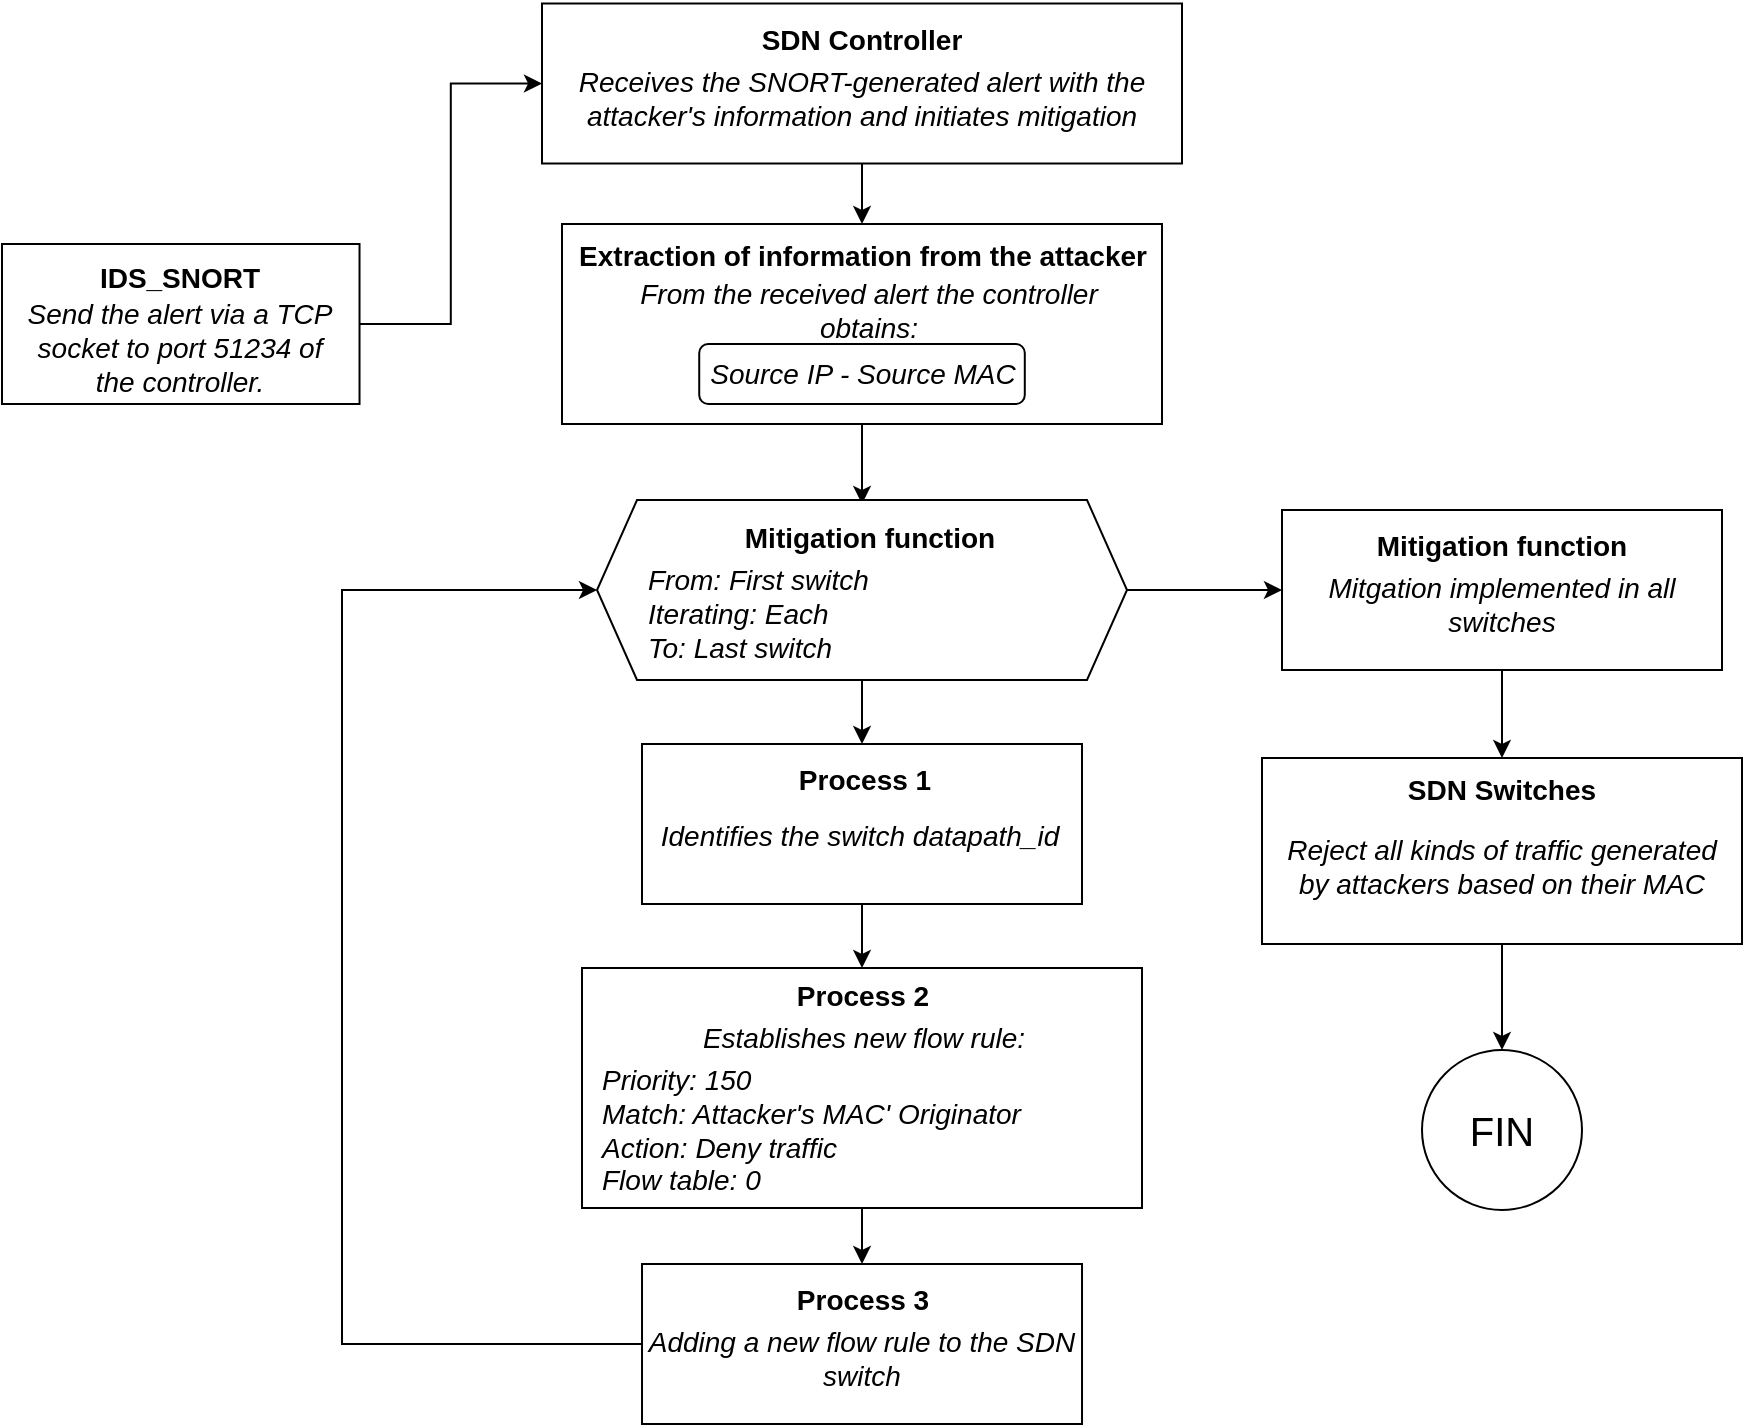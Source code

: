 <mxfile version="26.0.4">
  <diagram name="Página-1" id="s3OMrO0p6jmiYu_DmSFK">
    <mxGraphModel dx="2345" dy="1900" grid="1" gridSize="10" guides="1" tooltips="1" connect="1" arrows="1" fold="1" page="1" pageScale="1" pageWidth="827" pageHeight="1169" math="0" shadow="0">
      <root>
        <mxCell id="0" />
        <mxCell id="1" parent="0" />
        <mxCell id="tBCcmlrw2RseIQTRJ9dM-9" style="edgeStyle=orthogonalEdgeStyle;rounded=0;orthogonalLoop=1;jettySize=auto;html=1;entryX=0;entryY=0.5;entryDx=0;entryDy=0;" parent="1" source="tBCcmlrw2RseIQTRJ9dM-2" target="tBCcmlrw2RseIQTRJ9dM-6" edge="1">
          <mxGeometry relative="1" as="geometry" />
        </mxCell>
        <mxCell id="tBCcmlrw2RseIQTRJ9dM-2" value="" style="rounded=0;whiteSpace=wrap;html=1;" parent="1" vertex="1">
          <mxGeometry x="-820" y="-1040" width="178.76" height="80" as="geometry" />
        </mxCell>
        <mxCell id="tBCcmlrw2RseIQTRJ9dM-3" value="&lt;span style=&quot;font-size: 14px;&quot;&gt;&lt;b&gt;IDS_SNORT&lt;/b&gt;&lt;/span&gt;" style="text;html=1;align=center;verticalAlign=middle;whiteSpace=wrap;rounded=0;fontFamily=Helvetica;fontSize=26;fontColor=default;" parent="1" vertex="1">
          <mxGeometry x="-789.81" y="-1037.25" width="118.38" height="20" as="geometry" />
        </mxCell>
        <mxCell id="tBCcmlrw2RseIQTRJ9dM-4" value="&lt;div&gt;&lt;span style=&quot;font-size: 14px; font-weight: 400;&quot;&gt;&lt;i&gt;Send the alert via a TCP socket to port 51234 of the controller.&lt;/i&gt;&lt;/span&gt;&lt;/div&gt;&lt;div&gt;&lt;br&gt;&lt;/div&gt;" style="text;whiteSpace=wrap;html=1;align=center;fontStyle=1;fontSize=10;" parent="1" vertex="1">
          <mxGeometry x="-810.62" y="-1020.25" width="160" height="40.5" as="geometry" />
        </mxCell>
        <mxCell id="tBCcmlrw2RseIQTRJ9dM-14" value="" style="edgeStyle=orthogonalEdgeStyle;rounded=0;orthogonalLoop=1;jettySize=auto;html=1;" parent="1" source="tBCcmlrw2RseIQTRJ9dM-6" target="tBCcmlrw2RseIQTRJ9dM-10" edge="1">
          <mxGeometry relative="1" as="geometry" />
        </mxCell>
        <mxCell id="tBCcmlrw2RseIQTRJ9dM-6" value="" style="rounded=0;whiteSpace=wrap;html=1;" parent="1" vertex="1">
          <mxGeometry x="-550" y="-1160.25" width="320" height="80" as="geometry" />
        </mxCell>
        <mxCell id="tBCcmlrw2RseIQTRJ9dM-7" value="&lt;span style=&quot;font-size: 14px;&quot;&gt;&lt;b&gt;SDN Controller&lt;/b&gt;&lt;/span&gt;" style="text;html=1;align=center;verticalAlign=middle;whiteSpace=wrap;rounded=0;fontFamily=Helvetica;fontSize=26;fontColor=default;" parent="1" vertex="1">
          <mxGeometry x="-449.19" y="-1156.25" width="118.38" height="20" as="geometry" />
        </mxCell>
        <mxCell id="tBCcmlrw2RseIQTRJ9dM-8" value="&lt;div&gt;&lt;span style=&quot;font-size: 14px; font-weight: 400;&quot;&gt;&lt;i&gt;Receives the SNORT-generated alert with the attacker&#39;s information and initiates mitigation&lt;/i&gt;&lt;/span&gt;&lt;/div&gt;&lt;div&gt;&lt;br&gt;&lt;/div&gt;" style="text;whiteSpace=wrap;html=1;align=center;fontStyle=1;fontSize=10;" parent="1" vertex="1">
          <mxGeometry x="-540.01" y="-1136.25" width="300" height="50" as="geometry" />
        </mxCell>
        <mxCell id="tBCcmlrw2RseIQTRJ9dM-19" value="" style="edgeStyle=orthogonalEdgeStyle;rounded=0;orthogonalLoop=1;jettySize=auto;html=1;" parent="1" source="tBCcmlrw2RseIQTRJ9dM-10" edge="1">
          <mxGeometry relative="1" as="geometry">
            <mxPoint x="-389.99" y="-910.0" as="targetPoint" />
          </mxGeometry>
        </mxCell>
        <mxCell id="tBCcmlrw2RseIQTRJ9dM-10" value="" style="rounded=0;whiteSpace=wrap;html=1;" parent="1" vertex="1">
          <mxGeometry x="-540" y="-1050" width="300" height="100" as="geometry" />
        </mxCell>
        <mxCell id="tBCcmlrw2RseIQTRJ9dM-15" value="&lt;span style=&quot;font-size: 14px;&quot;&gt;&lt;b&gt;Extraction of information from the attacker&lt;/b&gt;&lt;/span&gt;" style="text;html=1;align=center;verticalAlign=middle;whiteSpace=wrap;rounded=0;fontFamily=Helvetica;fontSize=26;fontColor=default;" parent="1" vertex="1">
          <mxGeometry x="-536.79" y="-1048" width="294.79" height="20" as="geometry" />
        </mxCell>
        <mxCell id="tBCcmlrw2RseIQTRJ9dM-16" value="&lt;span style=&quot;font-size: 14px; font-weight: 400;&quot;&gt;&lt;i&gt;From the received alert the controller obtains:&lt;/i&gt;&lt;/span&gt;" style="text;whiteSpace=wrap;html=1;align=center;fontStyle=1;fontSize=10;" parent="1" vertex="1">
          <mxGeometry x="-519" y="-1030" width="265" height="36" as="geometry" />
        </mxCell>
        <mxCell id="tBCcmlrw2RseIQTRJ9dM-17" value="&lt;span style=&quot;font-size: 14px; font-weight: 400;&quot;&gt;&lt;i&gt;Source IP - Source MAC&lt;/i&gt;&lt;/span&gt;" style="text;whiteSpace=wrap;html=1;align=center;fontStyle=1;fontSize=10;rounded=1;strokeColor=default;" parent="1" vertex="1">
          <mxGeometry x="-471.39" y="-990" width="162.79" height="30" as="geometry" />
        </mxCell>
        <mxCell id="tBCcmlrw2RseIQTRJ9dM-26" value="" style="edgeStyle=orthogonalEdgeStyle;rounded=0;orthogonalLoop=1;jettySize=auto;html=1;" parent="1" source="tBCcmlrw2RseIQTRJ9dM-22" target="tBCcmlrw2RseIQTRJ9dM-25" edge="1">
          <mxGeometry relative="1" as="geometry" />
        </mxCell>
        <mxCell id="tBCcmlrw2RseIQTRJ9dM-47" style="edgeStyle=orthogonalEdgeStyle;rounded=0;orthogonalLoop=1;jettySize=auto;html=1;entryX=0;entryY=0.5;entryDx=0;entryDy=0;" parent="1" source="tBCcmlrw2RseIQTRJ9dM-22" target="tBCcmlrw2RseIQTRJ9dM-43" edge="1">
          <mxGeometry relative="1" as="geometry" />
        </mxCell>
        <mxCell id="tBCcmlrw2RseIQTRJ9dM-22" value="" style="shape=hexagon;perimeter=hexagonPerimeter2;whiteSpace=wrap;html=1;fixedSize=1;align=left;" parent="1" vertex="1">
          <mxGeometry x="-522.49" y="-912" width="264.99" height="90" as="geometry" />
        </mxCell>
        <mxCell id="tBCcmlrw2RseIQTRJ9dM-23" value="&lt;div&gt;&lt;span style=&quot;font-size: 14px; font-weight: 400;&quot;&gt;&lt;i&gt;From: First switch&lt;/i&gt;&lt;/span&gt;&lt;/div&gt;&lt;div&gt;&lt;span style=&quot;font-size: 14px; font-weight: 400;&quot;&gt;&lt;i&gt;Iterating: Each&lt;/i&gt;&lt;/span&gt;&lt;/div&gt;&lt;div&gt;&lt;span style=&quot;font-size: 14px; font-weight: 400;&quot;&gt;&lt;i&gt;To: Last switch&lt;/i&gt;&lt;/span&gt;&lt;/div&gt;" style="text;whiteSpace=wrap;html=1;align=left;fontStyle=1;fontSize=10;" parent="1" vertex="1">
          <mxGeometry x="-498.79" y="-887" width="190.19" height="60" as="geometry" />
        </mxCell>
        <mxCell id="tBCcmlrw2RseIQTRJ9dM-24" value="&lt;span style=&quot;font-size: 14px;&quot;&gt;&lt;b&gt;Mitigation function&lt;/b&gt;&lt;/span&gt;" style="text;html=1;align=center;verticalAlign=middle;whiteSpace=wrap;rounded=0;fontFamily=Helvetica;fontSize=26;fontColor=default;" parent="1" vertex="1">
          <mxGeometry x="-471.39" y="-907" width="169.6" height="20" as="geometry" />
        </mxCell>
        <mxCell id="tBCcmlrw2RseIQTRJ9dM-32" value="" style="edgeStyle=orthogonalEdgeStyle;rounded=0;orthogonalLoop=1;jettySize=auto;html=1;" parent="1" source="tBCcmlrw2RseIQTRJ9dM-25" target="tBCcmlrw2RseIQTRJ9dM-31" edge="1">
          <mxGeometry relative="1" as="geometry" />
        </mxCell>
        <mxCell id="tBCcmlrw2RseIQTRJ9dM-25" value="" style="rounded=0;whiteSpace=wrap;html=1;" parent="1" vertex="1">
          <mxGeometry x="-500" y="-790" width="220" height="80" as="geometry" />
        </mxCell>
        <mxCell id="tBCcmlrw2RseIQTRJ9dM-28" value="&lt;span style=&quot;font-size: 14px;&quot;&gt;&lt;b&gt;Process 1&lt;/b&gt;&lt;/span&gt;" style="text;html=1;align=center;verticalAlign=middle;whiteSpace=wrap;rounded=0;fontFamily=Helvetica;fontSize=26;fontColor=default;" parent="1" vertex="1">
          <mxGeometry x="-427.4" y="-786" width="77.4" height="20" as="geometry" />
        </mxCell>
        <mxCell id="tBCcmlrw2RseIQTRJ9dM-29" value="&lt;span style=&quot;font-size: 14px; font-weight: 400;&quot;&gt;&lt;i&gt;Identifies the switch datapath_id&lt;/i&gt;&lt;/span&gt;" style="text;whiteSpace=wrap;html=1;align=center;fontStyle=1;fontSize=10;" parent="1" vertex="1">
          <mxGeometry x="-495.99" y="-759.5" width="210" height="46" as="geometry" />
        </mxCell>
        <mxCell id="tBCcmlrw2RseIQTRJ9dM-41" style="edgeStyle=orthogonalEdgeStyle;rounded=0;orthogonalLoop=1;jettySize=auto;html=1;entryX=0.5;entryY=0;entryDx=0;entryDy=0;" parent="1" source="tBCcmlrw2RseIQTRJ9dM-30" target="tBCcmlrw2RseIQTRJ9dM-36" edge="1">
          <mxGeometry relative="1" as="geometry" />
        </mxCell>
        <mxCell id="tBCcmlrw2RseIQTRJ9dM-30" value="" style="rounded=0;whiteSpace=wrap;html=1;" parent="1" vertex="1">
          <mxGeometry x="-530" y="-678" width="280" height="120" as="geometry" />
        </mxCell>
        <mxCell id="tBCcmlrw2RseIQTRJ9dM-31" value="&lt;b style=&quot;font-size: 14px;&quot;&gt;Process 2&lt;/b&gt;" style="text;html=1;align=center;verticalAlign=middle;whiteSpace=wrap;rounded=0;fontFamily=Helvetica;fontSize=26;fontColor=default;" parent="1" vertex="1">
          <mxGeometry x="-432.39" y="-678" width="84.81" height="20" as="geometry" />
        </mxCell>
        <mxCell id="tBCcmlrw2RseIQTRJ9dM-33" value="&lt;div style=&quot;text-align: center;&quot;&gt;&lt;i style=&quot;&quot;&gt;&lt;span style=&quot;font-size: 14px; font-weight: 400;&quot;&gt;Establishes new flow rule:&lt;/span&gt;&lt;br&gt;&lt;/i&gt;&lt;/div&gt;" style="text;whiteSpace=wrap;html=1;align=center;fontStyle=1;fontSize=10;" parent="1" vertex="1">
          <mxGeometry x="-498.79" y="-658" width="220" height="46" as="geometry" />
        </mxCell>
        <mxCell id="tBCcmlrw2RseIQTRJ9dM-34" value="&lt;div style=&quot;&quot;&gt;&lt;span style=&quot;font-size: 14px; font-weight: 400;&quot;&gt;&lt;i&gt;Priority: 150&lt;br&gt;Match: Attacker&#39;s MAC&#39; Originator&lt;/i&gt;&lt;/span&gt;&lt;/div&gt;&lt;div style=&quot;&quot;&gt;&lt;span style=&quot;font-size: 14px; font-weight: 400;&quot;&gt;&lt;i&gt;Action: Deny traffic&lt;/i&gt;&lt;/span&gt;&lt;/div&gt;&lt;div style=&quot;&quot;&gt;&lt;span style=&quot;font-size: 14px; font-weight: 400;&quot;&gt;&lt;i&gt;Flow table: 0&lt;/i&gt;&lt;/span&gt;&lt;/div&gt;" style="text;whiteSpace=wrap;html=1;align=left;fontStyle=1;fontSize=10;" parent="1" vertex="1">
          <mxGeometry x="-522.49" y="-637" width="263" height="71" as="geometry" />
        </mxCell>
        <mxCell id="tBCcmlrw2RseIQTRJ9dM-42" style="edgeStyle=orthogonalEdgeStyle;rounded=0;orthogonalLoop=1;jettySize=auto;html=1;entryX=0;entryY=0.5;entryDx=0;entryDy=0;" parent="1" source="tBCcmlrw2RseIQTRJ9dM-36" target="tBCcmlrw2RseIQTRJ9dM-22" edge="1">
          <mxGeometry relative="1" as="geometry">
            <Array as="points">
              <mxPoint x="-650" y="-490" />
              <mxPoint x="-650" y="-867" />
            </Array>
          </mxGeometry>
        </mxCell>
        <mxCell id="tBCcmlrw2RseIQTRJ9dM-36" value="" style="rounded=0;whiteSpace=wrap;html=1;" parent="1" vertex="1">
          <mxGeometry x="-499.99" y="-530" width="220" height="80" as="geometry" />
        </mxCell>
        <mxCell id="tBCcmlrw2RseIQTRJ9dM-37" value="&lt;b style=&quot;font-size: 14px;&quot;&gt;Process 3&lt;/b&gt;" style="text;html=1;align=center;verticalAlign=middle;whiteSpace=wrap;rounded=0;fontFamily=Helvetica;fontSize=26;fontColor=default;" parent="1" vertex="1">
          <mxGeometry x="-427.39" y="-526" width="74.79" height="20" as="geometry" />
        </mxCell>
        <mxCell id="tBCcmlrw2RseIQTRJ9dM-38" value="&lt;span style=&quot;font-size: 14px; font-weight: 400;&quot;&gt;&lt;i&gt;Adding a new flow rule to the SDN switch&lt;/i&gt;&lt;/span&gt;" style="text;whiteSpace=wrap;html=1;align=center;fontStyle=1;fontSize=10;" parent="1" vertex="1">
          <mxGeometry x="-499.99" y="-506" width="220" height="46" as="geometry" />
        </mxCell>
        <mxCell id="tBCcmlrw2RseIQTRJ9dM-50" value="" style="edgeStyle=orthogonalEdgeStyle;rounded=0;orthogonalLoop=1;jettySize=auto;html=1;" parent="1" source="tBCcmlrw2RseIQTRJ9dM-43" target="tBCcmlrw2RseIQTRJ9dM-49" edge="1">
          <mxGeometry relative="1" as="geometry" />
        </mxCell>
        <mxCell id="tBCcmlrw2RseIQTRJ9dM-43" value="" style="rounded=0;whiteSpace=wrap;html=1;" parent="1" vertex="1">
          <mxGeometry x="-180" y="-907" width="220" height="80" as="geometry" />
        </mxCell>
        <mxCell id="tBCcmlrw2RseIQTRJ9dM-45" value="&lt;span style=&quot;font-size: 14px; font-weight: 400;&quot;&gt;&lt;i&gt;Mitgation implemented in all switches&lt;/i&gt;&lt;/span&gt;" style="text;whiteSpace=wrap;html=1;align=center;fontStyle=1;fontSize=10;" parent="1" vertex="1">
          <mxGeometry x="-165" y="-883" width="190" height="46" as="geometry" />
        </mxCell>
        <mxCell id="tBCcmlrw2RseIQTRJ9dM-48" value="&lt;span style=&quot;font-size: 14px;&quot;&gt;&lt;b&gt;Mitigation function&lt;/b&gt;&lt;/span&gt;" style="text;html=1;align=center;verticalAlign=middle;whiteSpace=wrap;rounded=0;fontFamily=Helvetica;fontSize=26;fontColor=default;" parent="1" vertex="1">
          <mxGeometry x="-154.8" y="-903" width="169.6" height="20" as="geometry" />
        </mxCell>
        <mxCell id="tBCcmlrw2RseIQTRJ9dM-54" style="edgeStyle=orthogonalEdgeStyle;rounded=0;orthogonalLoop=1;jettySize=auto;html=1;entryX=0.5;entryY=0;entryDx=0;entryDy=0;" parent="1" source="tBCcmlrw2RseIQTRJ9dM-49" target="tBCcmlrw2RseIQTRJ9dM-53" edge="1">
          <mxGeometry relative="1" as="geometry" />
        </mxCell>
        <mxCell id="tBCcmlrw2RseIQTRJ9dM-49" value="" style="rounded=0;whiteSpace=wrap;html=1;" parent="1" vertex="1">
          <mxGeometry x="-190" y="-783" width="240" height="93" as="geometry" />
        </mxCell>
        <mxCell id="tBCcmlrw2RseIQTRJ9dM-51" value="&lt;span style=&quot;font-size: 14px;&quot;&gt;&lt;b&gt;SDN Switches&lt;/b&gt;&lt;/span&gt;" style="text;html=1;align=center;verticalAlign=middle;whiteSpace=wrap;rounded=0;fontFamily=Helvetica;fontSize=26;fontColor=default;" parent="1" vertex="1">
          <mxGeometry x="-154.8" y="-781" width="169.6" height="20" as="geometry" />
        </mxCell>
        <mxCell id="tBCcmlrw2RseIQTRJ9dM-52" value="&lt;span style=&quot;font-size: 14px; font-weight: 400;&quot;&gt;&lt;i&gt;Reject all kinds of traffic generated by attackers based on their MAC&lt;/i&gt;&lt;/span&gt;" style="text;whiteSpace=wrap;html=1;align=center;fontStyle=1;fontSize=10;" parent="1" vertex="1">
          <mxGeometry x="-185" y="-752" width="230" height="56" as="geometry" />
        </mxCell>
        <mxCell id="tBCcmlrw2RseIQTRJ9dM-53" value="&lt;font style=&quot;font-size: 20px;&quot;&gt;FIN&lt;/font&gt;" style="ellipse;whiteSpace=wrap;html=1;aspect=fixed;" parent="1" vertex="1">
          <mxGeometry x="-110" y="-637" width="80" height="80" as="geometry" />
        </mxCell>
      </root>
    </mxGraphModel>
  </diagram>
</mxfile>
